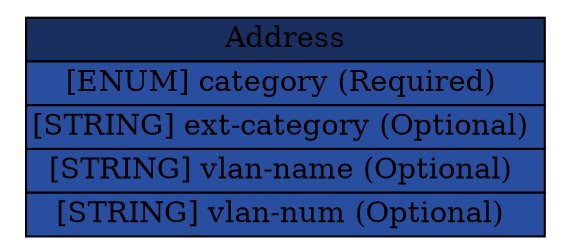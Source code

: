 digraph Address {
	graph [rankdir=LR];
	node [label="\N"];
	graph [bb="0,0,258,108"];
	Address [label=<<table BORDER="0" CELLBORDER="1" CELLSPACING="0"> <tr > <td BGCOLOR="#182f5f" HREF="#" TITLE="The Address class represents a hardware (layer-2), network (layer-3), or application (layer-7) address. ">Address</td> </tr>" %<tr><td BGCOLOR="#284f9f" HREF="#" TITLE="The type of address represented.  The permitted values for this attribute are shown below.  The default value is &quot;ipv4-addr&quot;.">[ENUM] category (Required) </td></tr>%<tr><td BGCOLOR="#284f9f" HREF="#" TITLE="A means by which to extend the category attribute.  See Section 5.1.">[STRING] ext-category (Optional) </td></tr>%<tr><td BGCOLOR="#284f9f" HREF="#" TITLE="The name of the Virtual LAN to which the address belongs.">[STRING] vlan-name (Optional) </td></tr>%<tr><td BGCOLOR="#284f9f" HREF="#" TITLE="The number of the Virtual LAN to which the address belongs.">[STRING] vlan-num (Optional) </td></tr>%</table>>, shape=plaintext, pos="129,54", width="3.5833", height="1.5139"];
}
